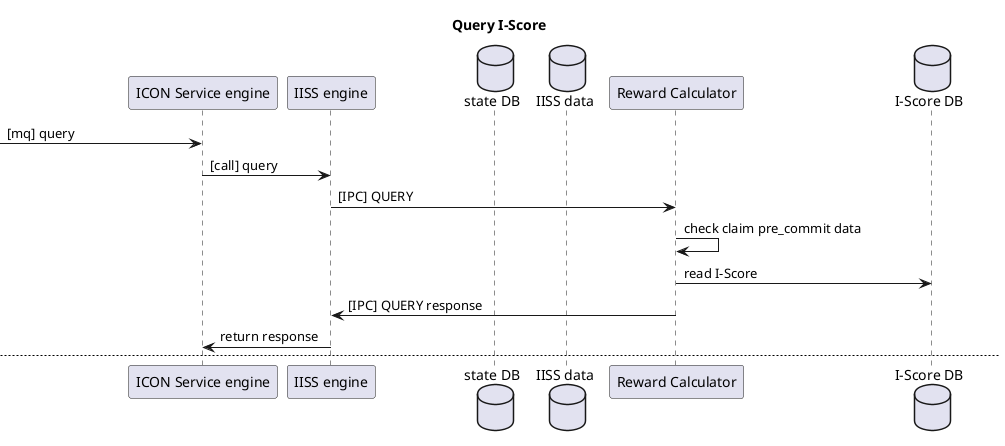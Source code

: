 @startuml
title Query I-Score

participant "ICON Service engine" as IS
participant "IISS engine" as IISS
database "state DB" as SDB
database "IISS data" as ID
participant "Reward Calculator" as RC
database "I-Score DB" as ISDB

-> IS: [mq] query
IS -> IISS: [call] query
IISS -> RC: [IPC] QUERY
RC -> RC: check claim pre_commit data
RC -> ISDB: read I-Score
RC -> IISS: [IPC] QUERY response
IISS -> IS: return response

newpage Claim I-Score

group block invoke

-> IS: [mq] block invoke
IS -> IISS: [call] with TX
IISS -> RC: [IPC] CLAIM
RC -> RC: check claim pre_commit data
alt claimed account
RC -> RC: set I-Score to zero
else not claimed account
RC -> ISDB: read I-Score
RC -> RC: write account to claim pre_commit data
end
RC -> IISS: [IPC] CLAIM response
IISS -> IISS: process CLAIM response
alt succeeded to claim
IISS -> RC: [IPC] COMMIT_CLAIM with success
else failed to claim
IISS -> RC: [IPC] COMMIT_CLAIM with failure
end
RC -> IISS: [IPC] COMMIT_CLAIM acknowledge
IISS -> IS: return response

end

group write_precommit_state

-> IS: [mq] write_precommit_state
IS -> IISS: commit
IISS -> SDB: update ICX
IISS -> RC: [IPC] COMMIT_BLOCK
RC -> ISDB: write claim pre_commit data
RC -> IISS : [IPC] COMMIT_BLOCK response

end

@enduml
